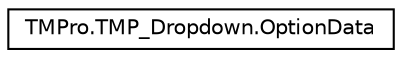 digraph "Graphical Class Hierarchy"
{
 // LATEX_PDF_SIZE
  edge [fontname="Helvetica",fontsize="10",labelfontname="Helvetica",labelfontsize="10"];
  node [fontname="Helvetica",fontsize="10",shape=record];
  rankdir="LR";
  Node0 [label="TMPro.TMP_Dropdown.OptionData",height=0.2,width=0.4,color="black", fillcolor="white", style="filled",URL="$class_t_m_pro_1_1_t_m_p___dropdown_1_1_option_data.html",tooltip="Class to store the text and/or image of a single option in the dropdown list."];
}
